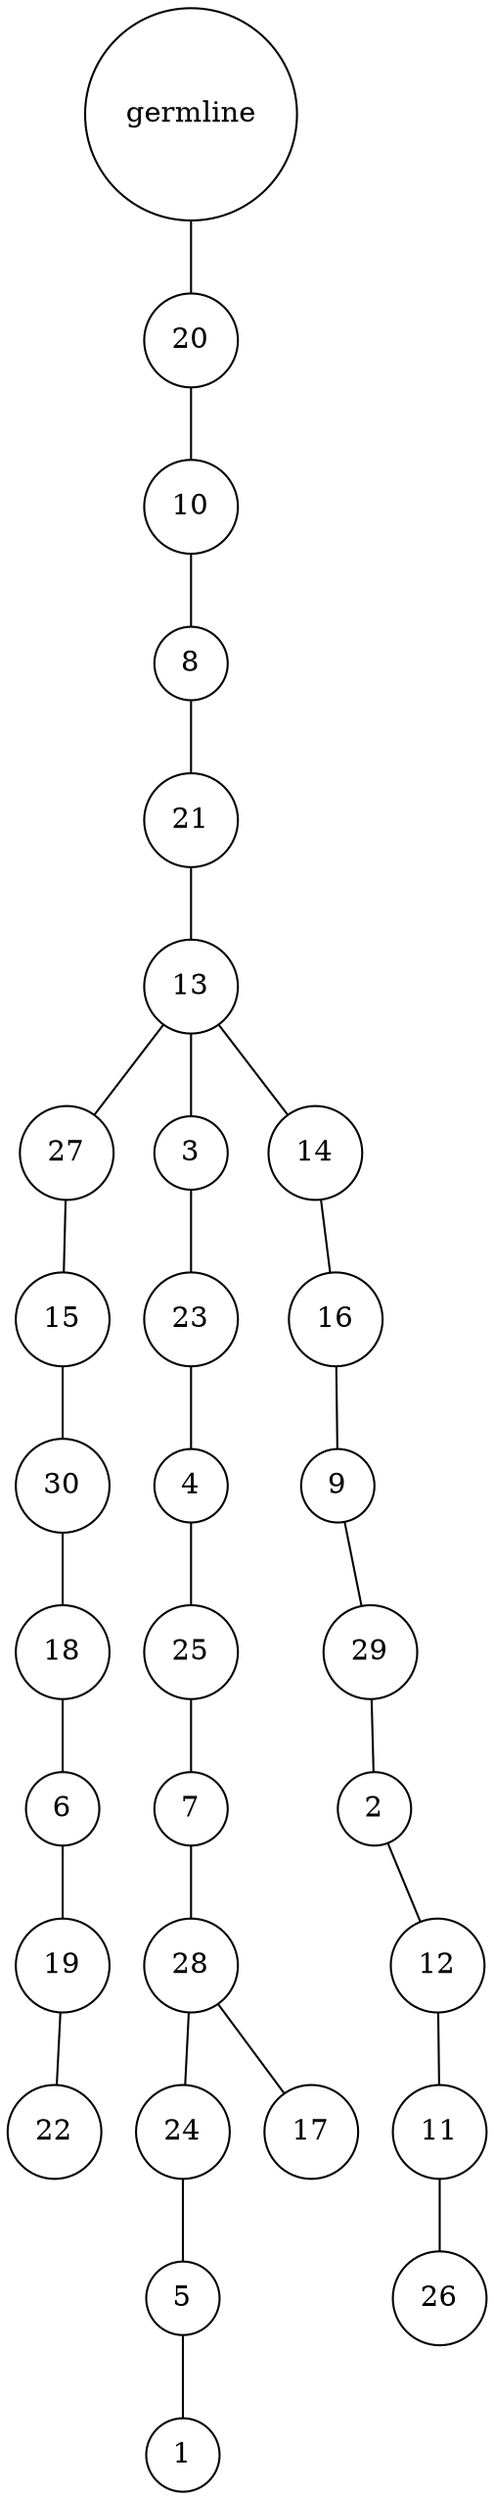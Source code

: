 graph {
	rankdir=UD;
	splines=line;
	node [shape=circle]
	"0x7f0ba7dad400" [label="germline"];
	"0x7f0ba7dad430" [label="20"];
	"0x7f0ba7dad400" -- "0x7f0ba7dad430" ;
	"0x7f0ba7dad460" [label="10"];
	"0x7f0ba7dad430" -- "0x7f0ba7dad460" ;
	"0x7f0ba7dad490" [label="8"];
	"0x7f0ba7dad460" -- "0x7f0ba7dad490" ;
	"0x7f0ba7dad4c0" [label="21"];
	"0x7f0ba7dad490" -- "0x7f0ba7dad4c0" ;
	"0x7f0ba7dad4f0" [label="13"];
	"0x7f0ba7dad4c0" -- "0x7f0ba7dad4f0" ;
	"0x7f0ba7dad520" [label="27"];
	"0x7f0ba7dad4f0" -- "0x7f0ba7dad520" ;
	"0x7f0ba7dad550" [label="15"];
	"0x7f0ba7dad520" -- "0x7f0ba7dad550" ;
	"0x7f0ba7dad580" [label="30"];
	"0x7f0ba7dad550" -- "0x7f0ba7dad580" ;
	"0x7f0ba7dad5b0" [label="18"];
	"0x7f0ba7dad580" -- "0x7f0ba7dad5b0" ;
	"0x7f0ba7dad5e0" [label="6"];
	"0x7f0ba7dad5b0" -- "0x7f0ba7dad5e0" ;
	"0x7f0ba7dad610" [label="19"];
	"0x7f0ba7dad5e0" -- "0x7f0ba7dad610" ;
	"0x7f0ba7dad640" [label="22"];
	"0x7f0ba7dad610" -- "0x7f0ba7dad640" ;
	"0x7f0ba7dad670" [label="3"];
	"0x7f0ba7dad4f0" -- "0x7f0ba7dad670" ;
	"0x7f0ba7dad6a0" [label="23"];
	"0x7f0ba7dad670" -- "0x7f0ba7dad6a0" ;
	"0x7f0ba7dad6d0" [label="4"];
	"0x7f0ba7dad6a0" -- "0x7f0ba7dad6d0" ;
	"0x7f0ba7dad700" [label="25"];
	"0x7f0ba7dad6d0" -- "0x7f0ba7dad700" ;
	"0x7f0ba7dad730" [label="7"];
	"0x7f0ba7dad700" -- "0x7f0ba7dad730" ;
	"0x7f0ba7dad760" [label="28"];
	"0x7f0ba7dad730" -- "0x7f0ba7dad760" ;
	"0x7f0ba7dad790" [label="24"];
	"0x7f0ba7dad760" -- "0x7f0ba7dad790" ;
	"0x7f0ba7dad7c0" [label="5"];
	"0x7f0ba7dad790" -- "0x7f0ba7dad7c0" ;
	"0x7f0ba7dad7f0" [label="1"];
	"0x7f0ba7dad7c0" -- "0x7f0ba7dad7f0" ;
	"0x7f0ba7dad820" [label="17"];
	"0x7f0ba7dad760" -- "0x7f0ba7dad820" ;
	"0x7f0ba7dad850" [label="14"];
	"0x7f0ba7dad4f0" -- "0x7f0ba7dad850" ;
	"0x7f0ba7dad880" [label="16"];
	"0x7f0ba7dad850" -- "0x7f0ba7dad880" ;
	"0x7f0ba7dad8b0" [label="9"];
	"0x7f0ba7dad880" -- "0x7f0ba7dad8b0" ;
	"0x7f0ba7dad8e0" [label="29"];
	"0x7f0ba7dad8b0" -- "0x7f0ba7dad8e0" ;
	"0x7f0ba7dad910" [label="2"];
	"0x7f0ba7dad8e0" -- "0x7f0ba7dad910" ;
	"0x7f0ba7dad940" [label="12"];
	"0x7f0ba7dad910" -- "0x7f0ba7dad940" ;
	"0x7f0ba7dad970" [label="11"];
	"0x7f0ba7dad940" -- "0x7f0ba7dad970" ;
	"0x7f0ba7dad9a0" [label="26"];
	"0x7f0ba7dad970" -- "0x7f0ba7dad9a0" ;
}
